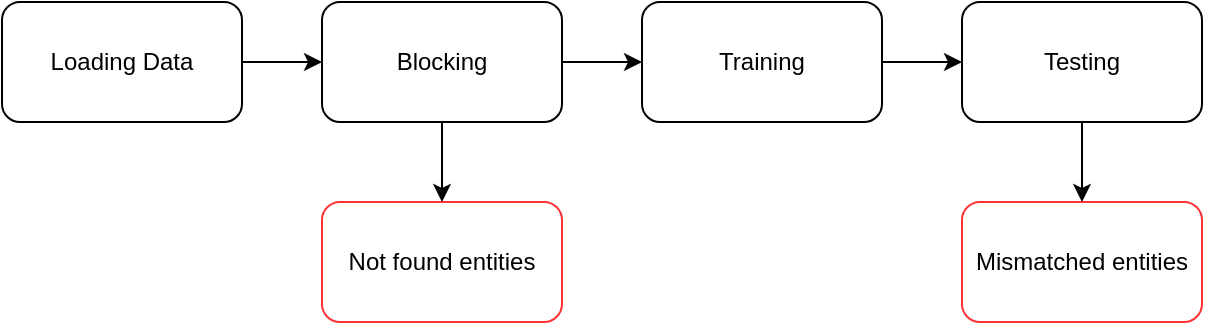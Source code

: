<mxfile><diagram id="C5RBs43oDa-KdzZeNtuy" name="Page-1"><mxGraphModel dx="2629" dy="828" grid="1" gridSize="10" guides="1" tooltips="1" connect="1" arrows="1" fold="1" page="1" pageScale="1" pageWidth="827" pageHeight="1169" math="0" shadow="0"><root><mxCell id="WIyWlLk6GJQsqaUBKTNV-0"/><mxCell id="WIyWlLk6GJQsqaUBKTNV-1" parent="WIyWlLk6GJQsqaUBKTNV-0"/><mxCell id="evT0jnk9VCethwpZ-eTJ-0" value="Loading Data" style="rounded=1;whiteSpace=wrap;html=1;" parent="WIyWlLk6GJQsqaUBKTNV-1" vertex="1"><mxGeometry x="80" y="180" width="120" height="60" as="geometry"/></mxCell><mxCell id="evT0jnk9VCethwpZ-eTJ-1" value="Blocking" style="rounded=1;whiteSpace=wrap;html=1;" parent="WIyWlLk6GJQsqaUBKTNV-1" vertex="1"><mxGeometry x="240" y="180" width="120" height="60" as="geometry"/></mxCell><mxCell id="evT0jnk9VCethwpZ-eTJ-2" value="Training" style="rounded=1;whiteSpace=wrap;html=1;" parent="WIyWlLk6GJQsqaUBKTNV-1" vertex="1"><mxGeometry x="400" y="180" width="120" height="60" as="geometry"/></mxCell><mxCell id="evT0jnk9VCethwpZ-eTJ-3" value="Testing" style="rounded=1;whiteSpace=wrap;html=1;" parent="WIyWlLk6GJQsqaUBKTNV-1" vertex="1"><mxGeometry x="560" y="180" width="120" height="60" as="geometry"/></mxCell><mxCell id="evT0jnk9VCethwpZ-eTJ-5" value="" style="endArrow=classic;html=1;rounded=0;entryX=0;entryY=0.5;entryDx=0;entryDy=0;exitX=1;exitY=0.5;exitDx=0;exitDy=0;" parent="WIyWlLk6GJQsqaUBKTNV-1" source="evT0jnk9VCethwpZ-eTJ-0" target="evT0jnk9VCethwpZ-eTJ-1" edge="1"><mxGeometry width="50" height="50" relative="1" as="geometry"><mxPoint x="370" y="350" as="sourcePoint"/><mxPoint x="420" y="300" as="targetPoint"/></mxGeometry></mxCell><mxCell id="evT0jnk9VCethwpZ-eTJ-6" value="" style="endArrow=classic;html=1;rounded=0;entryX=0;entryY=0.5;entryDx=0;entryDy=0;exitX=1;exitY=0.5;exitDx=0;exitDy=0;" parent="WIyWlLk6GJQsqaUBKTNV-1" source="evT0jnk9VCethwpZ-eTJ-1" target="evT0jnk9VCethwpZ-eTJ-2" edge="1"><mxGeometry width="50" height="50" relative="1" as="geometry"><mxPoint x="390" y="260" as="sourcePoint"/><mxPoint x="400" y="210" as="targetPoint"/></mxGeometry></mxCell><mxCell id="evT0jnk9VCethwpZ-eTJ-7" value="" style="endArrow=classic;html=1;rounded=0;entryX=0;entryY=0.5;entryDx=0;entryDy=0;exitX=1;exitY=0.5;exitDx=0;exitDy=0;" parent="WIyWlLk6GJQsqaUBKTNV-1" source="evT0jnk9VCethwpZ-eTJ-2" target="evT0jnk9VCethwpZ-eTJ-3" edge="1"><mxGeometry width="50" height="50" relative="1" as="geometry"><mxPoint x="370" y="220" as="sourcePoint"/><mxPoint x="410" y="220" as="targetPoint"/></mxGeometry></mxCell><mxCell id="evT0jnk9VCethwpZ-eTJ-8" value="Not found entities" style="rounded=1;whiteSpace=wrap;html=1;strokeColor=#FF3333;" parent="WIyWlLk6GJQsqaUBKTNV-1" vertex="1"><mxGeometry x="240" y="280" width="120" height="60" as="geometry"/></mxCell><mxCell id="evT0jnk9VCethwpZ-eTJ-10" value="Mismatched entities" style="rounded=1;whiteSpace=wrap;html=1;strokeColor=#FF3333;" parent="WIyWlLk6GJQsqaUBKTNV-1" vertex="1"><mxGeometry x="560" y="280" width="120" height="60" as="geometry"/></mxCell><mxCell id="evT0jnk9VCethwpZ-eTJ-11" value="" style="endArrow=classic;html=1;rounded=0;exitX=0.5;exitY=1;exitDx=0;exitDy=0;entryX=0.5;entryY=0;entryDx=0;entryDy=0;" parent="WIyWlLk6GJQsqaUBKTNV-1" source="evT0jnk9VCethwpZ-eTJ-1" target="evT0jnk9VCethwpZ-eTJ-8" edge="1"><mxGeometry width="50" height="50" relative="1" as="geometry"><mxPoint x="370" y="350" as="sourcePoint"/><mxPoint x="420" y="300" as="targetPoint"/></mxGeometry></mxCell><mxCell id="evT0jnk9VCethwpZ-eTJ-12" value="" style="endArrow=classic;html=1;rounded=0;exitX=0.5;exitY=1;exitDx=0;exitDy=0;entryX=0.5;entryY=0;entryDx=0;entryDy=0;" parent="WIyWlLk6GJQsqaUBKTNV-1" source="evT0jnk9VCethwpZ-eTJ-3" target="evT0jnk9VCethwpZ-eTJ-10" edge="1"><mxGeometry width="50" height="50" relative="1" as="geometry"><mxPoint x="370" y="350" as="sourcePoint"/><mxPoint x="420" y="300" as="targetPoint"/></mxGeometry></mxCell></root></mxGraphModel></diagram></mxfile>
